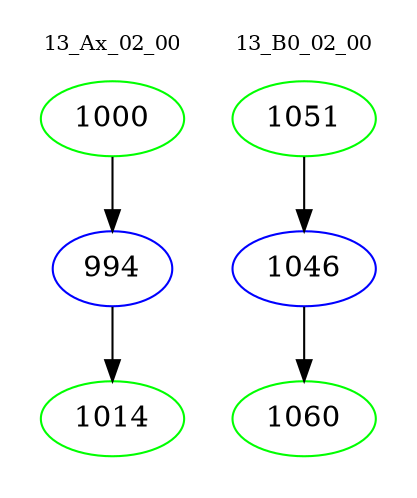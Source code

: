 digraph{
subgraph cluster_0 {
color = white
label = "13_Ax_02_00";
fontsize=10;
T0_1000 [label="1000", color="green"]
T0_1000 -> T0_994 [color="black"]
T0_994 [label="994", color="blue"]
T0_994 -> T0_1014 [color="black"]
T0_1014 [label="1014", color="green"]
}
subgraph cluster_1 {
color = white
label = "13_B0_02_00";
fontsize=10;
T1_1051 [label="1051", color="green"]
T1_1051 -> T1_1046 [color="black"]
T1_1046 [label="1046", color="blue"]
T1_1046 -> T1_1060 [color="black"]
T1_1060 [label="1060", color="green"]
}
}
